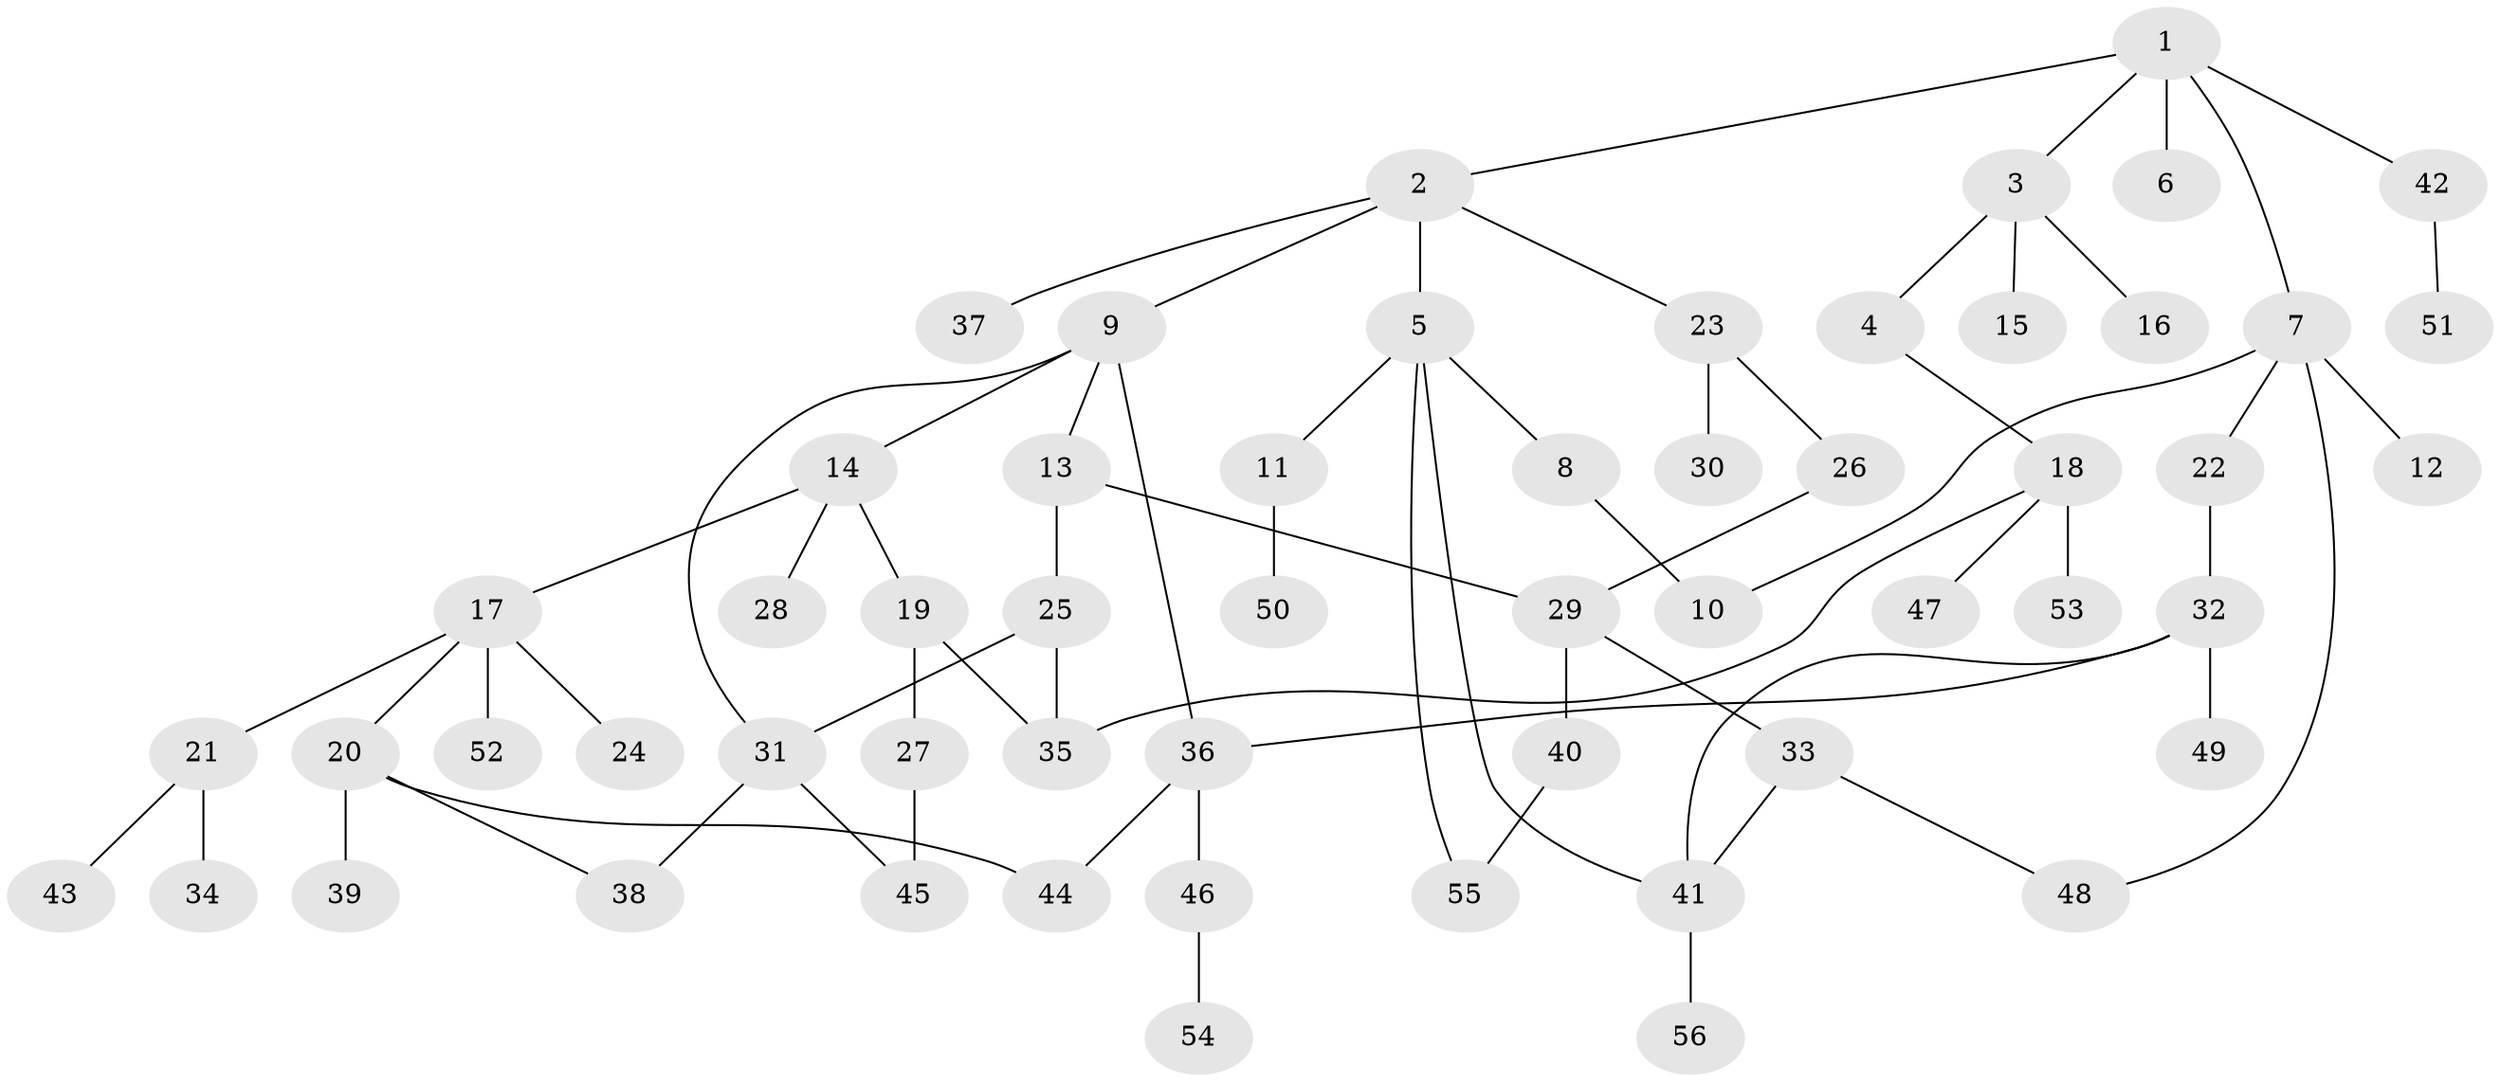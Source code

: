 // coarse degree distribution, {5: 0.10256410256410256, 8: 0.02564102564102564, 4: 0.15384615384615385, 1: 0.38461538461538464, 2: 0.20512820512820512, 7: 0.02564102564102564, 3: 0.10256410256410256}
// Generated by graph-tools (version 1.1) at 2025/23/03/03/25 07:23:34]
// undirected, 56 vertices, 68 edges
graph export_dot {
graph [start="1"]
  node [color=gray90,style=filled];
  1;
  2;
  3;
  4;
  5;
  6;
  7;
  8;
  9;
  10;
  11;
  12;
  13;
  14;
  15;
  16;
  17;
  18;
  19;
  20;
  21;
  22;
  23;
  24;
  25;
  26;
  27;
  28;
  29;
  30;
  31;
  32;
  33;
  34;
  35;
  36;
  37;
  38;
  39;
  40;
  41;
  42;
  43;
  44;
  45;
  46;
  47;
  48;
  49;
  50;
  51;
  52;
  53;
  54;
  55;
  56;
  1 -- 2;
  1 -- 3;
  1 -- 6;
  1 -- 7;
  1 -- 42;
  2 -- 5;
  2 -- 9;
  2 -- 23;
  2 -- 37;
  3 -- 4;
  3 -- 15;
  3 -- 16;
  4 -- 18;
  5 -- 8;
  5 -- 11;
  5 -- 41;
  5 -- 55;
  7 -- 10;
  7 -- 12;
  7 -- 22;
  7 -- 48;
  8 -- 10;
  9 -- 13;
  9 -- 14;
  9 -- 36;
  9 -- 31;
  11 -- 50;
  13 -- 25;
  13 -- 29;
  14 -- 17;
  14 -- 19;
  14 -- 28;
  17 -- 20;
  17 -- 21;
  17 -- 24;
  17 -- 52;
  18 -- 47;
  18 -- 53;
  18 -- 35;
  19 -- 27;
  19 -- 35;
  20 -- 39;
  20 -- 44;
  20 -- 38;
  21 -- 34;
  21 -- 43;
  22 -- 32;
  23 -- 26;
  23 -- 30;
  25 -- 31;
  25 -- 35;
  26 -- 29;
  27 -- 45;
  29 -- 33;
  29 -- 40;
  31 -- 38;
  31 -- 45;
  32 -- 36;
  32 -- 49;
  32 -- 41;
  33 -- 41;
  33 -- 48;
  36 -- 46;
  36 -- 44;
  40 -- 55;
  41 -- 56;
  42 -- 51;
  46 -- 54;
}
